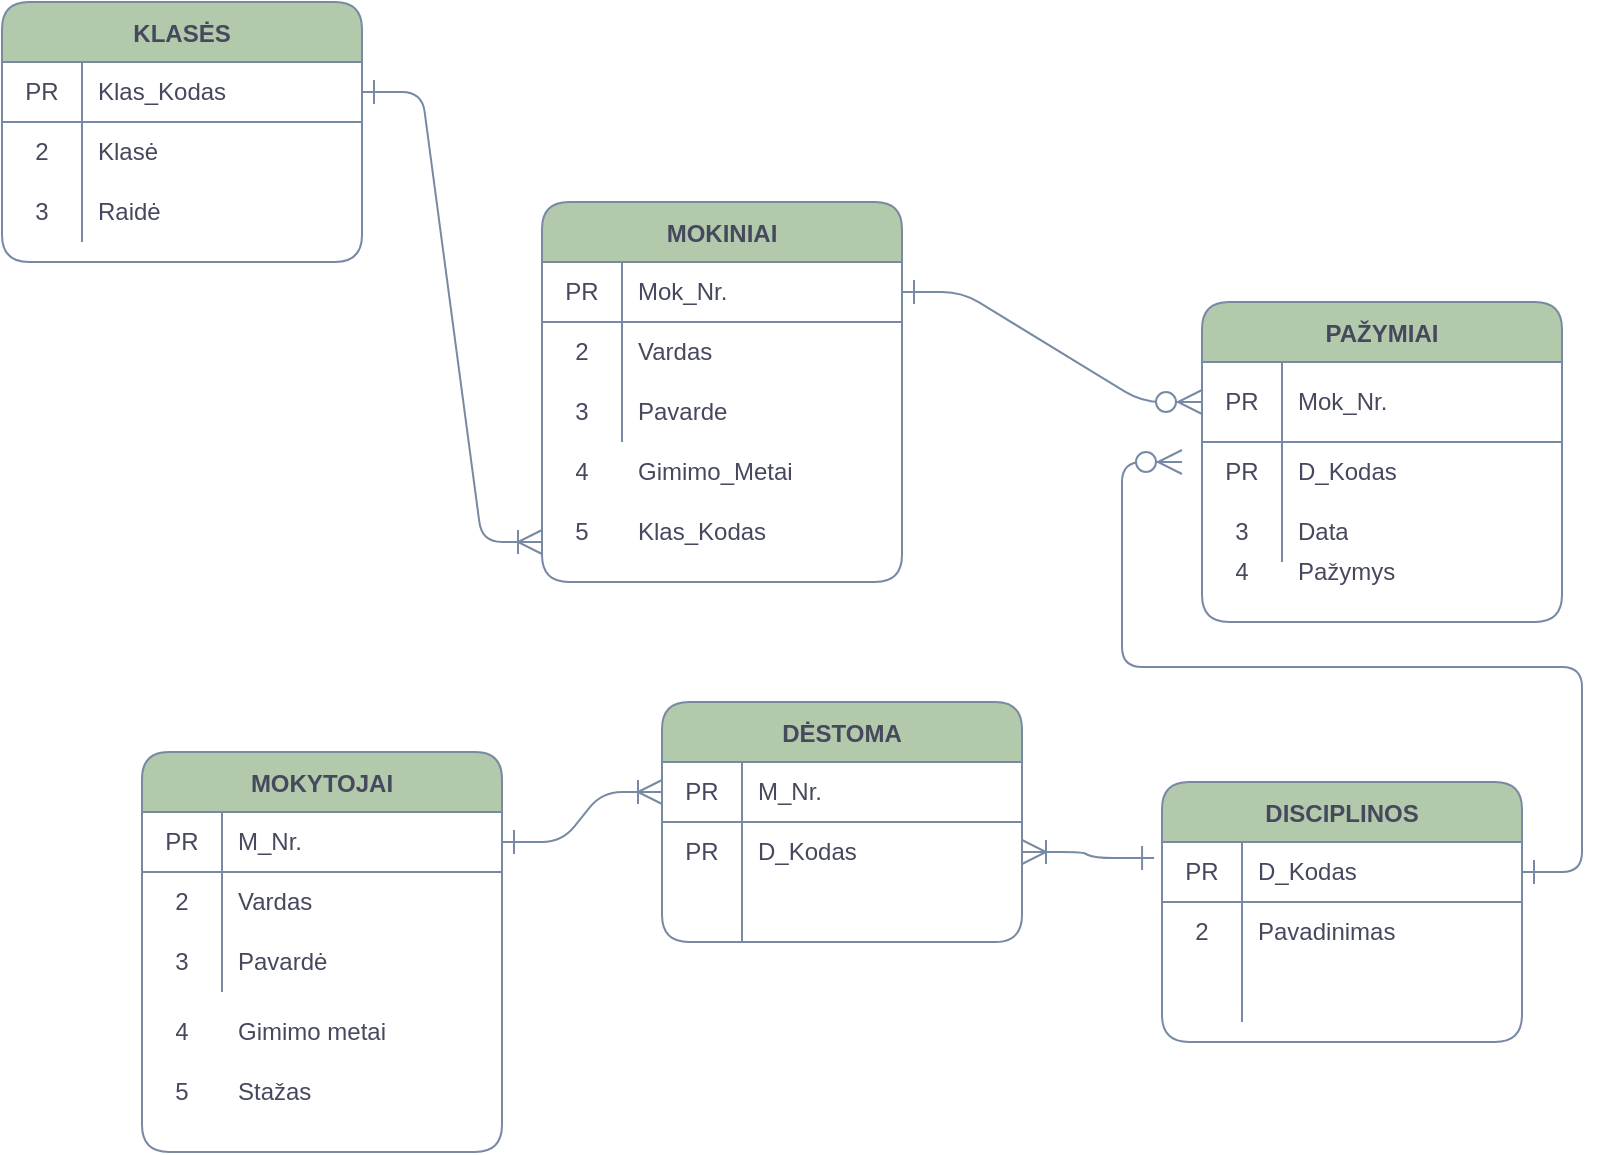 <mxfile version="14.8.0" type="github">
  <diagram id="C5RBs43oDa-KdzZeNtuy" name="Page-1">
    <mxGraphModel dx="1393" dy="924" grid="1" gridSize="10" guides="1" tooltips="1" connect="1" arrows="1" fold="1" page="1" pageScale="1" pageWidth="827" pageHeight="1169" math="0" shadow="0">
      <root>
        <mxCell id="WIyWlLk6GJQsqaUBKTNV-0" />
        <mxCell id="WIyWlLk6GJQsqaUBKTNV-1" parent="WIyWlLk6GJQsqaUBKTNV-0" />
        <mxCell id="yv6Iep3xi78wKn3II4Aw-0" value="MOKINIAI" style="shape=table;startSize=30;container=1;collapsible=0;childLayout=tableLayout;fixedRows=1;rowLines=0;fontStyle=1;align=center;fillColor=#B2C9AB;strokeColor=#788AA3;fontColor=#46495D;rounded=1;" vertex="1" parent="WIyWlLk6GJQsqaUBKTNV-1">
          <mxGeometry x="290" y="110" width="180" height="190" as="geometry" />
        </mxCell>
        <mxCell id="yv6Iep3xi78wKn3II4Aw-1" value="" style="shape=partialRectangle;html=1;whiteSpace=wrap;collapsible=0;dropTarget=0;pointerEvents=0;fillColor=none;top=0;left=0;bottom=1;right=0;points=[[0,0.5],[1,0.5]];portConstraint=eastwest;strokeColor=#788AA3;fontColor=#46495D;rounded=1;" vertex="1" parent="yv6Iep3xi78wKn3II4Aw-0">
          <mxGeometry y="30" width="180" height="30" as="geometry" />
        </mxCell>
        <mxCell id="yv6Iep3xi78wKn3II4Aw-2" value="PR" style="shape=partialRectangle;html=1;whiteSpace=wrap;connectable=0;fillColor=none;top=0;left=0;bottom=0;right=0;overflow=hidden;strokeColor=#788AA3;fontColor=#46495D;rounded=1;" vertex="1" parent="yv6Iep3xi78wKn3II4Aw-1">
          <mxGeometry width="40" height="30" as="geometry" />
        </mxCell>
        <mxCell id="yv6Iep3xi78wKn3II4Aw-3" value="Mok_Nr." style="shape=partialRectangle;html=1;whiteSpace=wrap;connectable=0;fillColor=none;top=0;left=0;bottom=0;right=0;align=left;spacingLeft=6;overflow=hidden;strokeColor=#788AA3;fontColor=#46495D;rounded=1;" vertex="1" parent="yv6Iep3xi78wKn3II4Aw-1">
          <mxGeometry x="40" width="140" height="30" as="geometry" />
        </mxCell>
        <mxCell id="yv6Iep3xi78wKn3II4Aw-4" value="" style="shape=partialRectangle;html=1;whiteSpace=wrap;collapsible=0;dropTarget=0;pointerEvents=0;fillColor=none;top=0;left=0;bottom=0;right=0;points=[[0,0.5],[1,0.5]];portConstraint=eastwest;strokeColor=#788AA3;fontColor=#46495D;rounded=1;" vertex="1" parent="yv6Iep3xi78wKn3II4Aw-0">
          <mxGeometry y="60" width="180" height="30" as="geometry" />
        </mxCell>
        <mxCell id="yv6Iep3xi78wKn3II4Aw-5" value="2" style="shape=partialRectangle;html=1;whiteSpace=wrap;connectable=0;fillColor=none;top=0;left=0;bottom=0;right=0;overflow=hidden;strokeColor=#788AA3;fontColor=#46495D;rounded=1;" vertex="1" parent="yv6Iep3xi78wKn3II4Aw-4">
          <mxGeometry width="40" height="30" as="geometry" />
        </mxCell>
        <mxCell id="yv6Iep3xi78wKn3II4Aw-6" value="Vardas" style="shape=partialRectangle;html=1;whiteSpace=wrap;connectable=0;fillColor=none;top=0;left=0;bottom=0;right=0;align=left;spacingLeft=6;overflow=hidden;strokeColor=#788AA3;fontColor=#46495D;rounded=1;" vertex="1" parent="yv6Iep3xi78wKn3II4Aw-4">
          <mxGeometry x="40" width="140" height="30" as="geometry" />
        </mxCell>
        <mxCell id="yv6Iep3xi78wKn3II4Aw-7" value="" style="shape=partialRectangle;html=1;whiteSpace=wrap;collapsible=0;dropTarget=0;pointerEvents=0;fillColor=none;top=0;left=0;bottom=0;right=0;points=[[0,0.5],[1,0.5]];portConstraint=eastwest;strokeColor=#788AA3;fontColor=#46495D;rounded=1;" vertex="1" parent="yv6Iep3xi78wKn3II4Aw-0">
          <mxGeometry y="90" width="180" height="30" as="geometry" />
        </mxCell>
        <mxCell id="yv6Iep3xi78wKn3II4Aw-8" value="3" style="shape=partialRectangle;html=1;whiteSpace=wrap;connectable=0;fillColor=none;top=0;left=0;bottom=0;right=0;overflow=hidden;strokeColor=#788AA3;fontColor=#46495D;rounded=1;" vertex="1" parent="yv6Iep3xi78wKn3II4Aw-7">
          <mxGeometry width="40" height="30" as="geometry" />
        </mxCell>
        <mxCell id="yv6Iep3xi78wKn3II4Aw-9" value="Pavarde" style="shape=partialRectangle;html=1;whiteSpace=wrap;connectable=0;fillColor=none;top=0;left=0;bottom=0;right=0;align=left;spacingLeft=6;overflow=hidden;strokeColor=#788AA3;fontColor=#46495D;rounded=1;" vertex="1" parent="yv6Iep3xi78wKn3II4Aw-7">
          <mxGeometry x="40" width="140" height="30" as="geometry" />
        </mxCell>
        <mxCell id="yv6Iep3xi78wKn3II4Aw-10" value="MOKYTOJAI" style="shape=table;startSize=30;container=1;collapsible=0;childLayout=tableLayout;fixedRows=1;rowLines=0;fontStyle=1;align=center;fillColor=#B2C9AB;strokeColor=#788AA3;fontColor=#46495D;rounded=1;" vertex="1" parent="WIyWlLk6GJQsqaUBKTNV-1">
          <mxGeometry x="90" y="385" width="180" height="200" as="geometry" />
        </mxCell>
        <mxCell id="yv6Iep3xi78wKn3II4Aw-11" value="" style="shape=partialRectangle;html=1;whiteSpace=wrap;collapsible=0;dropTarget=0;pointerEvents=0;fillColor=none;top=0;left=0;bottom=1;right=0;points=[[0,0.5],[1,0.5]];portConstraint=eastwest;strokeColor=#788AA3;fontColor=#46495D;rounded=1;" vertex="1" parent="yv6Iep3xi78wKn3II4Aw-10">
          <mxGeometry y="30" width="180" height="30" as="geometry" />
        </mxCell>
        <mxCell id="yv6Iep3xi78wKn3II4Aw-12" value="PR" style="shape=partialRectangle;html=1;whiteSpace=wrap;connectable=0;fillColor=none;top=0;left=0;bottom=0;right=0;overflow=hidden;strokeColor=#788AA3;fontColor=#46495D;rounded=1;" vertex="1" parent="yv6Iep3xi78wKn3II4Aw-11">
          <mxGeometry width="40" height="30" as="geometry" />
        </mxCell>
        <mxCell id="yv6Iep3xi78wKn3II4Aw-13" value="M_Nr." style="shape=partialRectangle;html=1;whiteSpace=wrap;connectable=0;fillColor=none;top=0;left=0;bottom=0;right=0;align=left;spacingLeft=6;overflow=hidden;strokeColor=#788AA3;fontColor=#46495D;rounded=1;" vertex="1" parent="yv6Iep3xi78wKn3II4Aw-11">
          <mxGeometry x="40" width="140" height="30" as="geometry" />
        </mxCell>
        <mxCell id="yv6Iep3xi78wKn3II4Aw-14" value="" style="shape=partialRectangle;html=1;whiteSpace=wrap;collapsible=0;dropTarget=0;pointerEvents=0;fillColor=none;top=0;left=0;bottom=0;right=0;points=[[0,0.5],[1,0.5]];portConstraint=eastwest;strokeColor=#788AA3;fontColor=#46495D;rounded=1;" vertex="1" parent="yv6Iep3xi78wKn3II4Aw-10">
          <mxGeometry y="60" width="180" height="30" as="geometry" />
        </mxCell>
        <mxCell id="yv6Iep3xi78wKn3II4Aw-15" value="2" style="shape=partialRectangle;html=1;whiteSpace=wrap;connectable=0;fillColor=none;top=0;left=0;bottom=0;right=0;overflow=hidden;strokeColor=#788AA3;fontColor=#46495D;rounded=1;" vertex="1" parent="yv6Iep3xi78wKn3II4Aw-14">
          <mxGeometry width="40" height="30" as="geometry" />
        </mxCell>
        <mxCell id="yv6Iep3xi78wKn3II4Aw-16" value="Vardas" style="shape=partialRectangle;html=1;whiteSpace=wrap;connectable=0;fillColor=none;top=0;left=0;bottom=0;right=0;align=left;spacingLeft=6;overflow=hidden;strokeColor=#788AA3;fontColor=#46495D;rounded=1;" vertex="1" parent="yv6Iep3xi78wKn3II4Aw-14">
          <mxGeometry x="40" width="140" height="30" as="geometry" />
        </mxCell>
        <mxCell id="yv6Iep3xi78wKn3II4Aw-17" value="" style="shape=partialRectangle;html=1;whiteSpace=wrap;collapsible=0;dropTarget=0;pointerEvents=0;fillColor=none;top=0;left=0;bottom=0;right=0;points=[[0,0.5],[1,0.5]];portConstraint=eastwest;strokeColor=#788AA3;fontColor=#46495D;rounded=1;" vertex="1" parent="yv6Iep3xi78wKn3II4Aw-10">
          <mxGeometry y="90" width="180" height="30" as="geometry" />
        </mxCell>
        <mxCell id="yv6Iep3xi78wKn3II4Aw-18" value="3" style="shape=partialRectangle;html=1;whiteSpace=wrap;connectable=0;fillColor=none;top=0;left=0;bottom=0;right=0;overflow=hidden;strokeColor=#788AA3;fontColor=#46495D;rounded=1;" vertex="1" parent="yv6Iep3xi78wKn3II4Aw-17">
          <mxGeometry width="40" height="30" as="geometry" />
        </mxCell>
        <mxCell id="yv6Iep3xi78wKn3II4Aw-19" value="Pavardė" style="shape=partialRectangle;html=1;whiteSpace=wrap;connectable=0;fillColor=none;top=0;left=0;bottom=0;right=0;align=left;spacingLeft=6;overflow=hidden;strokeColor=#788AA3;fontColor=#46495D;rounded=1;" vertex="1" parent="yv6Iep3xi78wKn3II4Aw-17">
          <mxGeometry x="40" width="140" height="30" as="geometry" />
        </mxCell>
        <mxCell id="yv6Iep3xi78wKn3II4Aw-20" value="KLASĖS" style="shape=table;startSize=30;container=1;collapsible=0;childLayout=tableLayout;fixedRows=1;rowLines=0;fontStyle=1;align=center;fillColor=#B2C9AB;strokeColor=#788AA3;fontColor=#46495D;rounded=1;" vertex="1" parent="WIyWlLk6GJQsqaUBKTNV-1">
          <mxGeometry x="20" y="10" width="180" height="130" as="geometry" />
        </mxCell>
        <mxCell id="yv6Iep3xi78wKn3II4Aw-21" value="" style="shape=partialRectangle;html=1;whiteSpace=wrap;collapsible=0;dropTarget=0;pointerEvents=0;fillColor=none;top=0;left=0;bottom=1;right=0;points=[[0,0.5],[1,0.5]];portConstraint=eastwest;strokeColor=#788AA3;fontColor=#46495D;rounded=1;" vertex="1" parent="yv6Iep3xi78wKn3II4Aw-20">
          <mxGeometry y="30" width="180" height="30" as="geometry" />
        </mxCell>
        <mxCell id="yv6Iep3xi78wKn3II4Aw-22" value="PR" style="shape=partialRectangle;html=1;whiteSpace=wrap;connectable=0;fillColor=none;top=0;left=0;bottom=0;right=0;overflow=hidden;strokeColor=#788AA3;fontColor=#46495D;rounded=1;" vertex="1" parent="yv6Iep3xi78wKn3II4Aw-21">
          <mxGeometry width="40" height="30" as="geometry" />
        </mxCell>
        <mxCell id="yv6Iep3xi78wKn3II4Aw-23" value="Klas_Kodas" style="shape=partialRectangle;html=1;whiteSpace=wrap;connectable=0;fillColor=none;top=0;left=0;bottom=0;right=0;align=left;spacingLeft=6;overflow=hidden;strokeColor=#788AA3;fontColor=#46495D;rounded=1;" vertex="1" parent="yv6Iep3xi78wKn3II4Aw-21">
          <mxGeometry x="40" width="140" height="30" as="geometry" />
        </mxCell>
        <mxCell id="yv6Iep3xi78wKn3II4Aw-24" value="" style="shape=partialRectangle;html=1;whiteSpace=wrap;collapsible=0;dropTarget=0;pointerEvents=0;fillColor=none;top=0;left=0;bottom=0;right=0;points=[[0,0.5],[1,0.5]];portConstraint=eastwest;strokeColor=#788AA3;fontColor=#46495D;rounded=1;" vertex="1" parent="yv6Iep3xi78wKn3II4Aw-20">
          <mxGeometry y="60" width="180" height="30" as="geometry" />
        </mxCell>
        <mxCell id="yv6Iep3xi78wKn3II4Aw-25" value="2" style="shape=partialRectangle;html=1;whiteSpace=wrap;connectable=0;fillColor=none;top=0;left=0;bottom=0;right=0;overflow=hidden;strokeColor=#788AA3;fontColor=#46495D;rounded=1;" vertex="1" parent="yv6Iep3xi78wKn3II4Aw-24">
          <mxGeometry width="40" height="30" as="geometry" />
        </mxCell>
        <mxCell id="yv6Iep3xi78wKn3II4Aw-26" value="Klasė" style="shape=partialRectangle;html=1;whiteSpace=wrap;connectable=0;fillColor=none;top=0;left=0;bottom=0;right=0;align=left;spacingLeft=6;overflow=hidden;strokeColor=#788AA3;fontColor=#46495D;rounded=1;" vertex="1" parent="yv6Iep3xi78wKn3II4Aw-24">
          <mxGeometry x="40" width="140" height="30" as="geometry" />
        </mxCell>
        <mxCell id="yv6Iep3xi78wKn3II4Aw-27" value="" style="shape=partialRectangle;html=1;whiteSpace=wrap;collapsible=0;dropTarget=0;pointerEvents=0;fillColor=none;top=0;left=0;bottom=0;right=0;points=[[0,0.5],[1,0.5]];portConstraint=eastwest;strokeColor=#788AA3;fontColor=#46495D;rounded=1;" vertex="1" parent="yv6Iep3xi78wKn3II4Aw-20">
          <mxGeometry y="90" width="180" height="30" as="geometry" />
        </mxCell>
        <mxCell id="yv6Iep3xi78wKn3II4Aw-28" value="3" style="shape=partialRectangle;html=1;whiteSpace=wrap;connectable=0;fillColor=none;top=0;left=0;bottom=0;right=0;overflow=hidden;strokeColor=#788AA3;fontColor=#46495D;rounded=1;" vertex="1" parent="yv6Iep3xi78wKn3II4Aw-27">
          <mxGeometry width="40" height="30" as="geometry" />
        </mxCell>
        <mxCell id="yv6Iep3xi78wKn3II4Aw-29" value="Raidė" style="shape=partialRectangle;html=1;whiteSpace=wrap;connectable=0;fillColor=none;top=0;left=0;bottom=0;right=0;align=left;spacingLeft=6;overflow=hidden;strokeColor=#788AA3;fontColor=#46495D;rounded=1;" vertex="1" parent="yv6Iep3xi78wKn3II4Aw-27">
          <mxGeometry x="40" width="140" height="30" as="geometry" />
        </mxCell>
        <mxCell id="yv6Iep3xi78wKn3II4Aw-30" value="PAŽYMIAI" style="shape=table;startSize=30;container=1;collapsible=0;childLayout=tableLayout;fixedRows=1;rowLines=0;fontStyle=1;align=center;fillColor=#B2C9AB;strokeColor=#788AA3;fontColor=#46495D;rounded=1;" vertex="1" parent="WIyWlLk6GJQsqaUBKTNV-1">
          <mxGeometry x="620" y="160" width="180" height="160" as="geometry" />
        </mxCell>
        <mxCell id="yv6Iep3xi78wKn3II4Aw-31" value="" style="shape=partialRectangle;html=1;whiteSpace=wrap;collapsible=0;dropTarget=0;pointerEvents=0;fillColor=none;top=0;left=0;bottom=1;right=0;points=[[0,0.5],[1,0.5]];portConstraint=eastwest;strokeColor=#788AA3;fontColor=#46495D;rounded=1;" vertex="1" parent="yv6Iep3xi78wKn3II4Aw-30">
          <mxGeometry y="30" width="180" height="40" as="geometry" />
        </mxCell>
        <mxCell id="yv6Iep3xi78wKn3II4Aw-32" value="PR" style="shape=partialRectangle;html=1;whiteSpace=wrap;connectable=0;fillColor=none;top=0;left=0;bottom=0;right=0;overflow=hidden;strokeColor=#788AA3;fontColor=#46495D;rounded=1;" vertex="1" parent="yv6Iep3xi78wKn3II4Aw-31">
          <mxGeometry width="40" height="40" as="geometry" />
        </mxCell>
        <mxCell id="yv6Iep3xi78wKn3II4Aw-33" value="Mok_Nr." style="shape=partialRectangle;html=1;whiteSpace=wrap;connectable=0;fillColor=none;top=0;left=0;bottom=0;right=0;align=left;spacingLeft=6;overflow=hidden;strokeColor=#788AA3;fontColor=#46495D;rounded=1;" vertex="1" parent="yv6Iep3xi78wKn3II4Aw-31">
          <mxGeometry x="40" width="140" height="40" as="geometry" />
        </mxCell>
        <mxCell id="yv6Iep3xi78wKn3II4Aw-34" value="" style="shape=partialRectangle;html=1;whiteSpace=wrap;collapsible=0;dropTarget=0;pointerEvents=0;fillColor=none;top=0;left=0;bottom=0;right=0;points=[[0,0.5],[1,0.5]];portConstraint=eastwest;strokeColor=#788AA3;fontColor=#46495D;rounded=1;" vertex="1" parent="yv6Iep3xi78wKn3II4Aw-30">
          <mxGeometry y="70" width="180" height="30" as="geometry" />
        </mxCell>
        <mxCell id="yv6Iep3xi78wKn3II4Aw-35" value="PR" style="shape=partialRectangle;html=1;whiteSpace=wrap;connectable=0;fillColor=none;top=0;left=0;bottom=0;right=0;overflow=hidden;strokeColor=#788AA3;fontColor=#46495D;rounded=1;" vertex="1" parent="yv6Iep3xi78wKn3II4Aw-34">
          <mxGeometry width="40" height="30" as="geometry" />
        </mxCell>
        <mxCell id="yv6Iep3xi78wKn3II4Aw-36" value="D_Kodas" style="shape=partialRectangle;html=1;whiteSpace=wrap;connectable=0;fillColor=none;top=0;left=0;bottom=0;right=0;align=left;spacingLeft=6;overflow=hidden;strokeColor=#788AA3;fontColor=#46495D;rounded=1;" vertex="1" parent="yv6Iep3xi78wKn3II4Aw-34">
          <mxGeometry x="40" width="140" height="30" as="geometry" />
        </mxCell>
        <mxCell id="yv6Iep3xi78wKn3II4Aw-37" value="" style="shape=partialRectangle;html=1;whiteSpace=wrap;collapsible=0;dropTarget=0;pointerEvents=0;fillColor=none;top=0;left=0;bottom=0;right=0;points=[[0,0.5],[1,0.5]];portConstraint=eastwest;strokeColor=#788AA3;fontColor=#46495D;rounded=1;" vertex="1" parent="yv6Iep3xi78wKn3II4Aw-30">
          <mxGeometry y="100" width="180" height="30" as="geometry" />
        </mxCell>
        <mxCell id="yv6Iep3xi78wKn3II4Aw-38" value="3" style="shape=partialRectangle;html=1;whiteSpace=wrap;connectable=0;fillColor=none;top=0;left=0;bottom=0;right=0;overflow=hidden;strokeColor=#788AA3;fontColor=#46495D;rounded=1;" vertex="1" parent="yv6Iep3xi78wKn3II4Aw-37">
          <mxGeometry width="40" height="30" as="geometry" />
        </mxCell>
        <mxCell id="yv6Iep3xi78wKn3II4Aw-39" value="&lt;span&gt;Data&lt;/span&gt;" style="shape=partialRectangle;html=1;whiteSpace=wrap;connectable=0;fillColor=none;top=0;left=0;bottom=0;right=0;align=left;spacingLeft=6;overflow=hidden;strokeColor=#788AA3;fontColor=#46495D;rounded=1;" vertex="1" parent="yv6Iep3xi78wKn3II4Aw-37">
          <mxGeometry x="40" width="140" height="30" as="geometry" />
        </mxCell>
        <mxCell id="yv6Iep3xi78wKn3II4Aw-50" value="DISCIPLINOS" style="shape=table;startSize=30;container=1;collapsible=0;childLayout=tableLayout;fixedRows=1;rowLines=0;fontStyle=1;align=center;fillColor=#B2C9AB;strokeColor=#788AA3;fontColor=#46495D;rounded=1;" vertex="1" parent="WIyWlLk6GJQsqaUBKTNV-1">
          <mxGeometry x="600" y="400" width="180" height="130" as="geometry" />
        </mxCell>
        <mxCell id="yv6Iep3xi78wKn3II4Aw-51" value="" style="shape=partialRectangle;html=1;whiteSpace=wrap;collapsible=0;dropTarget=0;pointerEvents=0;fillColor=none;top=0;left=0;bottom=1;right=0;points=[[0,0.5],[1,0.5]];portConstraint=eastwest;strokeColor=#788AA3;fontColor=#46495D;rounded=1;" vertex="1" parent="yv6Iep3xi78wKn3II4Aw-50">
          <mxGeometry y="30" width="180" height="30" as="geometry" />
        </mxCell>
        <mxCell id="yv6Iep3xi78wKn3II4Aw-52" value="PR" style="shape=partialRectangle;html=1;whiteSpace=wrap;connectable=0;fillColor=none;top=0;left=0;bottom=0;right=0;overflow=hidden;strokeColor=#788AA3;fontColor=#46495D;rounded=1;" vertex="1" parent="yv6Iep3xi78wKn3II4Aw-51">
          <mxGeometry width="40" height="30" as="geometry" />
        </mxCell>
        <mxCell id="yv6Iep3xi78wKn3II4Aw-53" value="D_Kodas" style="shape=partialRectangle;html=1;whiteSpace=wrap;connectable=0;fillColor=none;top=0;left=0;bottom=0;right=0;align=left;spacingLeft=6;overflow=hidden;strokeColor=#788AA3;fontColor=#46495D;rounded=1;" vertex="1" parent="yv6Iep3xi78wKn3II4Aw-51">
          <mxGeometry x="40" width="140" height="30" as="geometry" />
        </mxCell>
        <mxCell id="yv6Iep3xi78wKn3II4Aw-54" value="" style="shape=partialRectangle;html=1;whiteSpace=wrap;collapsible=0;dropTarget=0;pointerEvents=0;fillColor=none;top=0;left=0;bottom=0;right=0;points=[[0,0.5],[1,0.5]];portConstraint=eastwest;strokeColor=#788AA3;fontColor=#46495D;rounded=1;" vertex="1" parent="yv6Iep3xi78wKn3II4Aw-50">
          <mxGeometry y="60" width="180" height="30" as="geometry" />
        </mxCell>
        <mxCell id="yv6Iep3xi78wKn3II4Aw-55" value="2" style="shape=partialRectangle;html=1;whiteSpace=wrap;connectable=0;fillColor=none;top=0;left=0;bottom=0;right=0;overflow=hidden;strokeColor=#788AA3;fontColor=#46495D;rounded=1;" vertex="1" parent="yv6Iep3xi78wKn3II4Aw-54">
          <mxGeometry width="40" height="30" as="geometry" />
        </mxCell>
        <mxCell id="yv6Iep3xi78wKn3II4Aw-56" value="Pavadinimas" style="shape=partialRectangle;html=1;whiteSpace=wrap;connectable=0;fillColor=none;top=0;left=0;bottom=0;right=0;align=left;spacingLeft=6;overflow=hidden;strokeColor=#788AA3;fontColor=#46495D;rounded=1;" vertex="1" parent="yv6Iep3xi78wKn3II4Aw-54">
          <mxGeometry x="40" width="140" height="30" as="geometry" />
        </mxCell>
        <mxCell id="yv6Iep3xi78wKn3II4Aw-57" value="" style="shape=partialRectangle;html=1;whiteSpace=wrap;collapsible=0;dropTarget=0;pointerEvents=0;fillColor=none;top=0;left=0;bottom=0;right=0;points=[[0,0.5],[1,0.5]];portConstraint=eastwest;strokeColor=#788AA3;fontColor=#46495D;rounded=1;" vertex="1" parent="yv6Iep3xi78wKn3II4Aw-50">
          <mxGeometry y="90" width="180" height="30" as="geometry" />
        </mxCell>
        <mxCell id="yv6Iep3xi78wKn3II4Aw-58" value="" style="shape=partialRectangle;html=1;whiteSpace=wrap;connectable=0;fillColor=none;top=0;left=0;bottom=0;right=0;overflow=hidden;strokeColor=#788AA3;fontColor=#46495D;rounded=1;" vertex="1" parent="yv6Iep3xi78wKn3II4Aw-57">
          <mxGeometry width="40" height="30" as="geometry" />
        </mxCell>
        <mxCell id="yv6Iep3xi78wKn3II4Aw-59" value="" style="shape=partialRectangle;html=1;whiteSpace=wrap;connectable=0;fillColor=none;top=0;left=0;bottom=0;right=0;align=left;spacingLeft=6;overflow=hidden;strokeColor=#788AA3;fontColor=#46495D;rounded=1;" vertex="1" parent="yv6Iep3xi78wKn3II4Aw-57">
          <mxGeometry x="40" width="140" height="30" as="geometry" />
        </mxCell>
        <mxCell id="yv6Iep3xi78wKn3II4Aw-60" value="DĖSTOMA" style="shape=table;startSize=30;container=1;collapsible=0;childLayout=tableLayout;fixedRows=1;rowLines=0;fontStyle=1;align=center;fillColor=#B2C9AB;strokeColor=#788AA3;fontColor=#46495D;rounded=1;" vertex="1" parent="WIyWlLk6GJQsqaUBKTNV-1">
          <mxGeometry x="350" y="360" width="180" height="120" as="geometry" />
        </mxCell>
        <mxCell id="yv6Iep3xi78wKn3II4Aw-61" value="" style="shape=partialRectangle;html=1;whiteSpace=wrap;collapsible=0;dropTarget=0;pointerEvents=0;fillColor=none;top=0;left=0;bottom=1;right=0;points=[[0,0.5],[1,0.5]];portConstraint=eastwest;strokeColor=#788AA3;fontColor=#46495D;rounded=1;" vertex="1" parent="yv6Iep3xi78wKn3II4Aw-60">
          <mxGeometry y="30" width="180" height="30" as="geometry" />
        </mxCell>
        <mxCell id="yv6Iep3xi78wKn3II4Aw-62" value="PR" style="shape=partialRectangle;html=1;whiteSpace=wrap;connectable=0;fillColor=none;top=0;left=0;bottom=0;right=0;overflow=hidden;strokeColor=#788AA3;fontColor=#46495D;rounded=1;" vertex="1" parent="yv6Iep3xi78wKn3II4Aw-61">
          <mxGeometry width="40" height="30" as="geometry" />
        </mxCell>
        <mxCell id="yv6Iep3xi78wKn3II4Aw-63" value="M_Nr." style="shape=partialRectangle;html=1;whiteSpace=wrap;connectable=0;fillColor=none;top=0;left=0;bottom=0;right=0;align=left;spacingLeft=6;overflow=hidden;strokeColor=#788AA3;fontColor=#46495D;rounded=1;" vertex="1" parent="yv6Iep3xi78wKn3II4Aw-61">
          <mxGeometry x="40" width="140" height="30" as="geometry" />
        </mxCell>
        <mxCell id="yv6Iep3xi78wKn3II4Aw-64" value="" style="shape=partialRectangle;html=1;whiteSpace=wrap;collapsible=0;dropTarget=0;pointerEvents=0;fillColor=none;top=0;left=0;bottom=0;right=0;points=[[0,0.5],[1,0.5]];portConstraint=eastwest;strokeColor=#788AA3;fontColor=#46495D;rounded=1;" vertex="1" parent="yv6Iep3xi78wKn3II4Aw-60">
          <mxGeometry y="60" width="180" height="30" as="geometry" />
        </mxCell>
        <mxCell id="yv6Iep3xi78wKn3II4Aw-65" value="PR" style="shape=partialRectangle;html=1;whiteSpace=wrap;connectable=0;fillColor=none;top=0;left=0;bottom=0;right=0;overflow=hidden;strokeColor=#788AA3;fontColor=#46495D;rounded=1;" vertex="1" parent="yv6Iep3xi78wKn3II4Aw-64">
          <mxGeometry width="40" height="30" as="geometry" />
        </mxCell>
        <mxCell id="yv6Iep3xi78wKn3II4Aw-66" value="D_Kodas" style="shape=partialRectangle;html=1;whiteSpace=wrap;connectable=0;fillColor=none;top=0;left=0;bottom=0;right=0;align=left;spacingLeft=6;overflow=hidden;strokeColor=#788AA3;fontColor=#46495D;rounded=1;" vertex="1" parent="yv6Iep3xi78wKn3II4Aw-64">
          <mxGeometry x="40" width="140" height="30" as="geometry" />
        </mxCell>
        <mxCell id="yv6Iep3xi78wKn3II4Aw-67" value="" style="shape=partialRectangle;html=1;whiteSpace=wrap;collapsible=0;dropTarget=0;pointerEvents=0;fillColor=none;top=0;left=0;bottom=0;right=0;points=[[0,0.5],[1,0.5]];portConstraint=eastwest;strokeColor=#788AA3;fontColor=#46495D;rounded=1;" vertex="1" parent="yv6Iep3xi78wKn3II4Aw-60">
          <mxGeometry y="90" width="180" height="30" as="geometry" />
        </mxCell>
        <mxCell id="yv6Iep3xi78wKn3II4Aw-68" value="" style="shape=partialRectangle;html=1;whiteSpace=wrap;connectable=0;fillColor=none;top=0;left=0;bottom=0;right=0;overflow=hidden;strokeColor=#788AA3;fontColor=#46495D;rounded=1;" vertex="1" parent="yv6Iep3xi78wKn3II4Aw-67">
          <mxGeometry width="40" height="30" as="geometry" />
        </mxCell>
        <mxCell id="yv6Iep3xi78wKn3II4Aw-69" value="" style="shape=partialRectangle;html=1;whiteSpace=wrap;connectable=0;fillColor=none;top=0;left=0;bottom=0;right=0;align=left;spacingLeft=6;overflow=hidden;strokeColor=#788AA3;fontColor=#46495D;rounded=1;" vertex="1" parent="yv6Iep3xi78wKn3II4Aw-67">
          <mxGeometry x="40" width="140" height="30" as="geometry" />
        </mxCell>
        <mxCell id="yv6Iep3xi78wKn3II4Aw-70" value="Gimimo_Metai" style="shape=partialRectangle;html=1;whiteSpace=wrap;connectable=0;fillColor=none;top=0;left=0;bottom=0;right=0;align=left;spacingLeft=6;overflow=hidden;strokeColor=#788AA3;fontColor=#46495D;rounded=1;" vertex="1" parent="WIyWlLk6GJQsqaUBKTNV-1">
          <mxGeometry x="330" y="230" width="140" height="30" as="geometry" />
        </mxCell>
        <mxCell id="yv6Iep3xi78wKn3II4Aw-71" value="Klas_Kodas" style="shape=partialRectangle;html=1;whiteSpace=wrap;connectable=0;fillColor=none;top=0;left=0;bottom=0;right=0;align=left;spacingLeft=6;overflow=hidden;strokeColor=#788AA3;fontColor=#46495D;rounded=1;" vertex="1" parent="WIyWlLk6GJQsqaUBKTNV-1">
          <mxGeometry x="330" y="260" width="140" height="30" as="geometry" />
        </mxCell>
        <mxCell id="yv6Iep3xi78wKn3II4Aw-74" value="Gimimo metai" style="shape=partialRectangle;html=1;whiteSpace=wrap;connectable=0;fillColor=none;top=0;left=0;bottom=0;right=0;align=left;spacingLeft=6;overflow=hidden;strokeColor=#788AA3;fontColor=#46495D;rounded=1;" vertex="1" parent="WIyWlLk6GJQsqaUBKTNV-1">
          <mxGeometry x="130" y="510" width="140" height="30" as="geometry" />
        </mxCell>
        <mxCell id="yv6Iep3xi78wKn3II4Aw-76" value="Stažas" style="shape=partialRectangle;html=1;whiteSpace=wrap;connectable=0;fillColor=none;top=0;left=0;bottom=0;right=0;align=left;spacingLeft=6;overflow=hidden;strokeColor=#788AA3;fontColor=#46495D;rounded=1;" vertex="1" parent="WIyWlLk6GJQsqaUBKTNV-1">
          <mxGeometry x="130" y="540" width="140" height="30" as="geometry" />
        </mxCell>
        <mxCell id="yv6Iep3xi78wKn3II4Aw-77" value="4" style="shape=partialRectangle;html=1;whiteSpace=wrap;connectable=0;fillColor=none;top=0;left=0;bottom=0;right=0;overflow=hidden;strokeColor=#788AA3;fontColor=#46495D;rounded=1;" vertex="1" parent="WIyWlLk6GJQsqaUBKTNV-1">
          <mxGeometry x="90" y="510" width="40" height="30" as="geometry" />
        </mxCell>
        <mxCell id="yv6Iep3xi78wKn3II4Aw-78" value="5" style="shape=partialRectangle;html=1;whiteSpace=wrap;connectable=0;fillColor=none;top=0;left=0;bottom=0;right=0;overflow=hidden;strokeColor=#788AA3;fontColor=#46495D;rounded=1;" vertex="1" parent="WIyWlLk6GJQsqaUBKTNV-1">
          <mxGeometry x="90" y="540" width="40" height="30" as="geometry" />
        </mxCell>
        <mxCell id="yv6Iep3xi78wKn3II4Aw-80" value="4" style="shape=partialRectangle;html=1;whiteSpace=wrap;connectable=0;fillColor=none;top=0;left=0;bottom=0;right=0;overflow=hidden;strokeColor=#788AA3;fontColor=#46495D;rounded=1;" vertex="1" parent="WIyWlLk6GJQsqaUBKTNV-1">
          <mxGeometry x="620" y="280" width="40" height="30" as="geometry" />
        </mxCell>
        <mxCell id="yv6Iep3xi78wKn3II4Aw-81" value="4" style="shape=partialRectangle;html=1;whiteSpace=wrap;connectable=0;fillColor=none;top=0;left=0;bottom=0;right=0;overflow=hidden;strokeColor=#788AA3;fontColor=#46495D;rounded=1;" vertex="1" parent="WIyWlLk6GJQsqaUBKTNV-1">
          <mxGeometry x="290" y="230" width="40" height="30" as="geometry" />
        </mxCell>
        <mxCell id="yv6Iep3xi78wKn3II4Aw-82" value="5" style="shape=partialRectangle;html=1;whiteSpace=wrap;connectable=0;fillColor=none;top=0;left=0;bottom=0;right=0;overflow=hidden;strokeColor=#788AA3;fontColor=#46495D;rounded=1;" vertex="1" parent="WIyWlLk6GJQsqaUBKTNV-1">
          <mxGeometry x="290" y="260" width="40" height="30" as="geometry" />
        </mxCell>
        <mxCell id="yv6Iep3xi78wKn3II4Aw-84" value="Pažymys" style="shape=partialRectangle;html=1;whiteSpace=wrap;connectable=0;fillColor=none;top=0;left=0;bottom=0;right=0;align=left;spacingLeft=6;overflow=hidden;strokeColor=#788AA3;fontColor=#46495D;rounded=1;" vertex="1" parent="WIyWlLk6GJQsqaUBKTNV-1">
          <mxGeometry x="660" y="280" width="140" height="30" as="geometry" />
        </mxCell>
        <mxCell id="yv6Iep3xi78wKn3II4Aw-91" value="" style="edgeStyle=entityRelationEdgeStyle;fontSize=12;html=1;endArrow=ERoneToMany;startArrow=ERone;fontColor=#46495D;startSize=10;endSize=10;strokeColor=#788AA3;fillColor=#B2C9AB;startFill=0;exitX=1;exitY=0.5;exitDx=0;exitDy=0;" edge="1" parent="WIyWlLk6GJQsqaUBKTNV-1" source="yv6Iep3xi78wKn3II4Aw-21">
          <mxGeometry width="100" height="100" relative="1" as="geometry">
            <mxPoint x="200" y="120" as="sourcePoint" />
            <mxPoint x="290" y="280" as="targetPoint" />
          </mxGeometry>
        </mxCell>
        <mxCell id="yv6Iep3xi78wKn3II4Aw-92" value="" style="edgeStyle=entityRelationEdgeStyle;fontSize=12;html=1;endArrow=ERoneToMany;startArrow=ERone;fontColor=#46495D;startSize=10;endSize=10;strokeColor=#788AA3;fillColor=#B2C9AB;startFill=0;exitX=1;exitY=0.5;exitDx=0;exitDy=0;entryX=0;entryY=0.5;entryDx=0;entryDy=0;" edge="1" parent="WIyWlLk6GJQsqaUBKTNV-1" source="yv6Iep3xi78wKn3II4Aw-11" target="yv6Iep3xi78wKn3II4Aw-61">
          <mxGeometry width="100" height="100" relative="1" as="geometry">
            <mxPoint x="420" y="530" as="sourcePoint" />
            <mxPoint x="320" y="680" as="targetPoint" />
          </mxGeometry>
        </mxCell>
        <mxCell id="yv6Iep3xi78wKn3II4Aw-93" value="" style="edgeStyle=entityRelationEdgeStyle;fontSize=12;html=1;endArrow=ERoneToMany;startArrow=ERone;fontColor=#46495D;startSize=10;endSize=10;strokeColor=#788AA3;fillColor=#B2C9AB;startFill=0;exitX=-0.022;exitY=0.267;exitDx=0;exitDy=0;entryX=1;entryY=0.5;entryDx=0;entryDy=0;exitPerimeter=0;" edge="1" parent="WIyWlLk6GJQsqaUBKTNV-1" source="yv6Iep3xi78wKn3II4Aw-51" target="yv6Iep3xi78wKn3II4Aw-64">
          <mxGeometry width="100" height="100" relative="1" as="geometry">
            <mxPoint x="470" y="585" as="sourcePoint" />
            <mxPoint x="550" y="560" as="targetPoint" />
          </mxGeometry>
        </mxCell>
        <mxCell id="yv6Iep3xi78wKn3II4Aw-94" value="" style="edgeStyle=entityRelationEdgeStyle;fontSize=12;html=1;endArrow=ERzeroToMany;startArrow=ERone;fontColor=#46495D;startSize=10;endSize=10;strokeColor=#788AA3;fillColor=#B2C9AB;startFill=0;exitX=1;exitY=0.5;exitDx=0;exitDy=0;entryX=0;entryY=0.5;entryDx=0;entryDy=0;endFill=1;" edge="1" parent="WIyWlLk6GJQsqaUBKTNV-1" source="yv6Iep3xi78wKn3II4Aw-1" target="yv6Iep3xi78wKn3II4Aw-31">
          <mxGeometry width="100" height="100" relative="1" as="geometry">
            <mxPoint x="380" y="65" as="sourcePoint" />
            <mxPoint x="280" y="215" as="targetPoint" />
          </mxGeometry>
        </mxCell>
        <mxCell id="yv6Iep3xi78wKn3II4Aw-95" value="" style="edgeStyle=entityRelationEdgeStyle;fontSize=12;html=1;endArrow=ERzeroToMany;startArrow=ERone;fontColor=#46495D;startSize=10;endSize=10;strokeColor=#788AA3;fillColor=#B2C9AB;startFill=0;exitX=1;exitY=0.5;exitDx=0;exitDy=0;endFill=1;" edge="1" parent="WIyWlLk6GJQsqaUBKTNV-1" source="yv6Iep3xi78wKn3II4Aw-51">
          <mxGeometry width="100" height="100" relative="1" as="geometry">
            <mxPoint x="283.96" y="251.99" as="sourcePoint" />
            <mxPoint x="610" y="240" as="targetPoint" />
          </mxGeometry>
        </mxCell>
      </root>
    </mxGraphModel>
  </diagram>
</mxfile>
